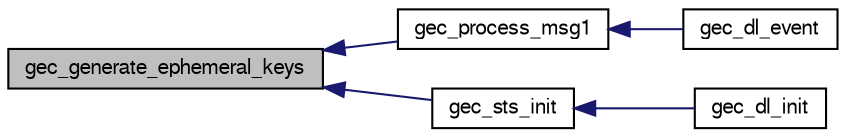 digraph "gec_generate_ephemeral_keys"
{
  edge [fontname="FreeSans",fontsize="10",labelfontname="FreeSans",labelfontsize="10"];
  node [fontname="FreeSans",fontsize="10",shape=record];
  rankdir="LR";
  Node1 [label="gec_generate_ephemeral_keys",height=0.2,width=0.4,color="black", fillcolor="grey75", style="filled", fontcolor="black"];
  Node1 -> Node2 [dir="back",color="midnightblue",fontsize="10",style="solid",fontname="FreeSans"];
  Node2 [label="gec_process_msg1",height=0.2,width=0.4,color="black", fillcolor="white", style="filled",URL="$gec__dl_8h.html#ad4f92ea52a517934ff6b8eab95cfead5",tooltip="NOTE: for RESPONDER party only Process incoming message (expected MSG1) if the right (KEY_EXCHANGE) m..."];
  Node2 -> Node3 [dir="back",color="midnightblue",fontsize="10",style="solid",fontname="FreeSans"];
  Node3 [label="gec_dl_event",height=0.2,width=0.4,color="black", fillcolor="white", style="filled",URL="$gec__dl_8h.html#a7645c559a6c4a5f611acab677af4a579",tooltip="Datalink Event. "];
  Node1 -> Node4 [dir="back",color="midnightblue",fontsize="10",style="solid",fontname="FreeSans"];
  Node4 [label="gec_sts_init",height=0.2,width=0.4,color="black", fillcolor="white", style="filled",URL="$gec_8h.html#a783c995c432b56912728d12f05f84db0"];
  Node4 -> Node5 [dir="back",color="midnightblue",fontsize="10",style="solid",fontname="FreeSans"];
  Node5 [label="gec_dl_init",height=0.2,width=0.4,color="black", fillcolor="white", style="filled",URL="$gec__dl_8h.html#a1b386361ab9d7dfaa9782194d065df18",tooltip="Init function. "];
}
